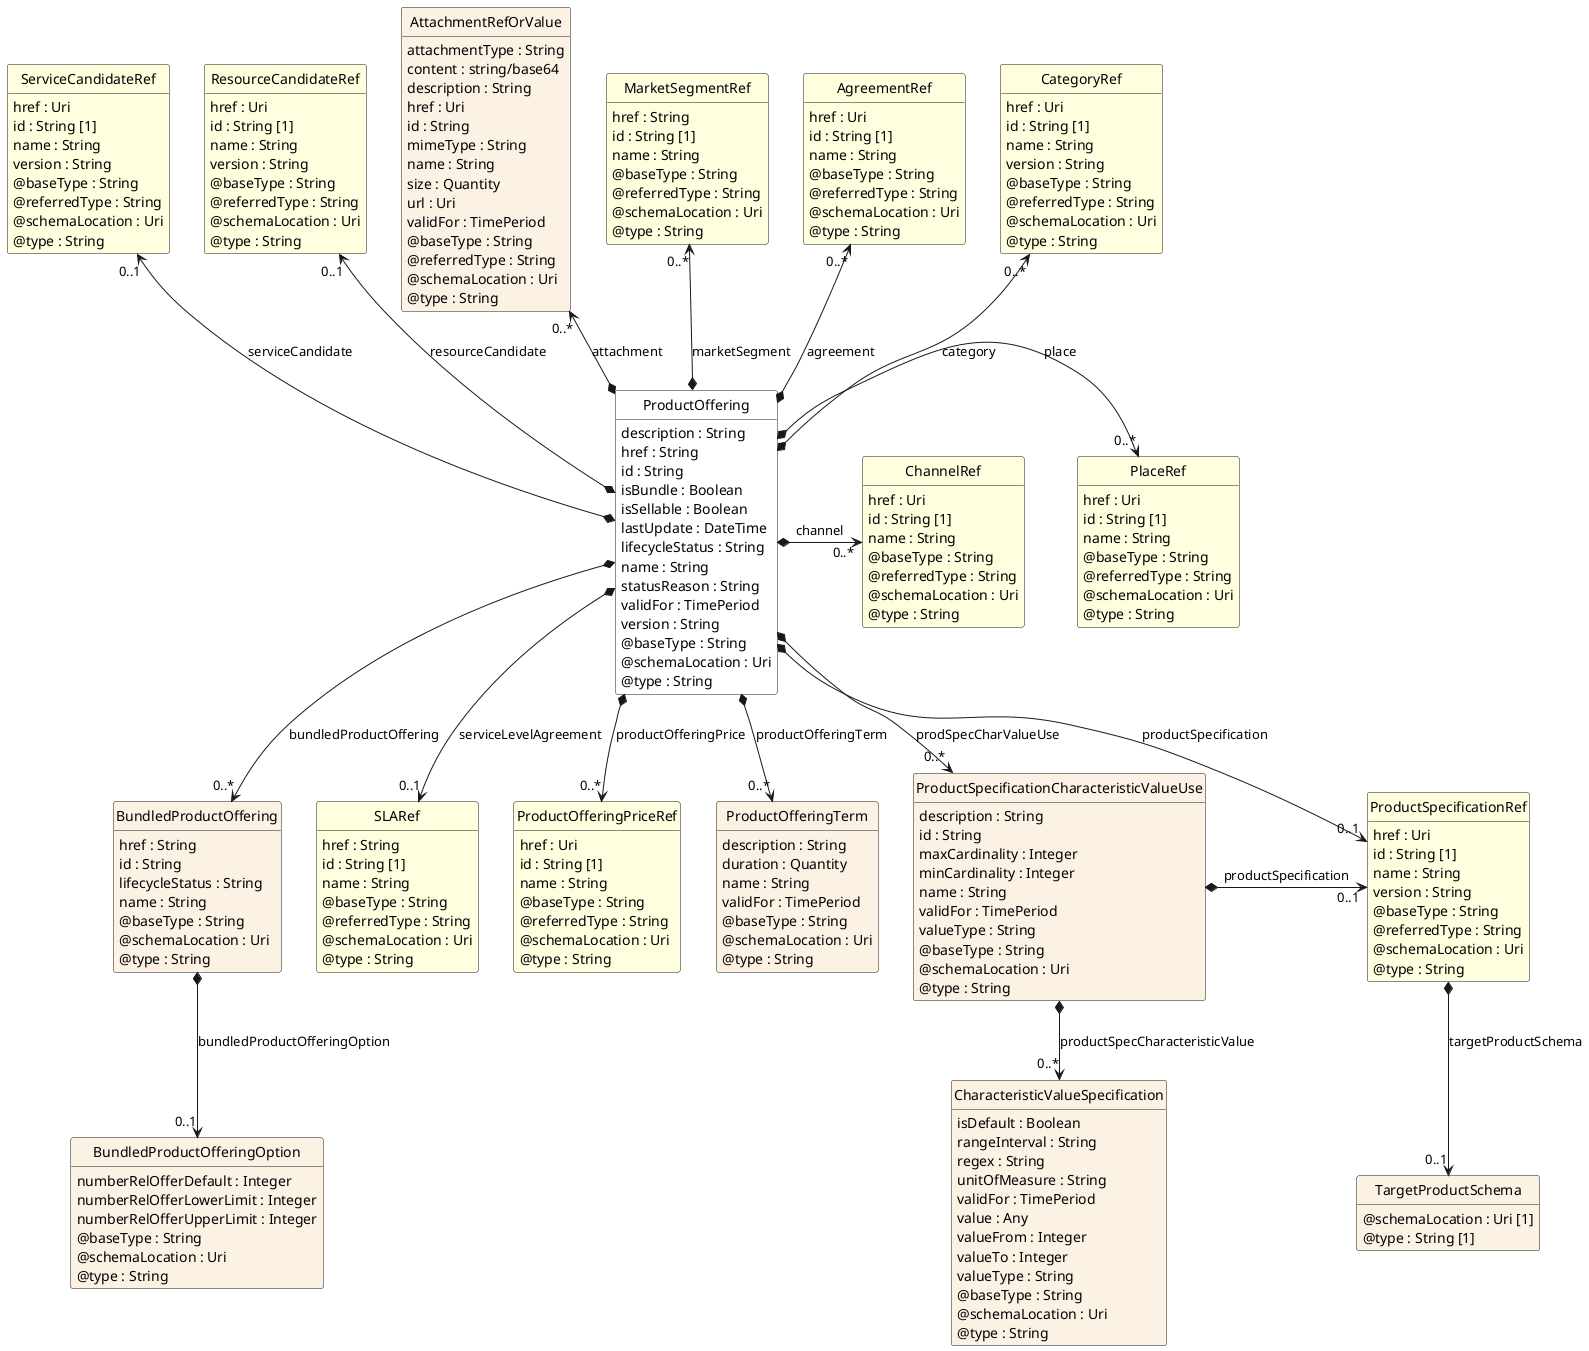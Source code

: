@startuml
hide circle
hide methods
hide stereotype
show <<Enumeration>> stereotype
skinparam class {
   BackgroundColor<<Enumeration>> #E6F5F7
   BackgroundColor<<Ref>> #FFFFE0
   BackgroundColor<<Pivot>> #FFFFFFF
   BackgroundColor<<SimpleType>> #E2F0DA
   BackgroundColor #FCF2E3
}

class ProductOffering <<Pivot>> {
    description : String
    href : String
    id : String
    isBundle : Boolean
    isSellable : Boolean
    lastUpdate : DateTime
    lifecycleStatus : String
    name : String
    statusReason : String
    validFor : TimePeriod
    version : String
    @baseType : String
    @schemaLocation : Uri
    @type : String
}

class ProductSpecificationRef  <<Ref>> {
    href : Uri
    id : String [1]
    name : String
    version : String
    @baseType : String
    @referredType : String
    @schemaLocation : Uri
    @type : String
}

class TargetProductSchema  {
    @schemaLocation : Uri [1]
    @type : String [1]
}

class ServiceCandidateRef  <<Ref>> {
    href : Uri
    id : String [1]
    name : String
    version : String
    @baseType : String
    @referredType : String
    @schemaLocation : Uri
    @type : String
}

class ChannelRef  <<Ref>> {
    href : Uri
    id : String [1]
    name : String
    @baseType : String
    @referredType : String
    @schemaLocation : Uri
    @type : String
}

class ProductOfferingPriceRef  <<Ref>> {
    href : Uri
    id : String [1]
    name : String
    @baseType : String
    @referredType : String
    @schemaLocation : Uri
    @type : String
}

class ResourceCandidateRef  <<Ref>> {
    href : Uri
    id : String [1]
    name : String
    version : String
    @baseType : String
    @referredType : String
    @schemaLocation : Uri
    @type : String
}

class BundledProductOffering  {
    href : String
    id : String
    lifecycleStatus : String
    name : String
    @baseType : String
    @schemaLocation : Uri
    @type : String
}

class BundledProductOfferingOption  {
    numberRelOfferDefault : Integer
    numberRelOfferLowerLimit : Integer
    numberRelOfferUpperLimit : Integer
    @baseType : String
    @schemaLocation : Uri
    @type : String
}

class AttachmentRefOrValue  {
    attachmentType : String
    content : string/base64
    description : String
    href : Uri
    id : String
    mimeType : String
    name : String
    size : Quantity
    url : Uri
    validFor : TimePeriod
    @baseType : String
    @referredType : String
    @schemaLocation : Uri
    @type : String
}

class PlaceRef  <<Ref>> {
    href : Uri
    id : String [1]
    name : String
    @baseType : String
    @referredType : String
    @schemaLocation : Uri
    @type : String
}

class ProductOfferingTerm  {
    description : String
    duration : Quantity
    name : String
    validFor : TimePeriod
    @baseType : String
    @schemaLocation : Uri
    @type : String
}

class MarketSegmentRef  <<Ref>> {
    href : String
    id : String [1]
    name : String
    @baseType : String
    @referredType : String
    @schemaLocation : Uri
    @type : String
}

class ProductSpecificationCharacteristicValueUse  {
    description : String
    id : String
    maxCardinality : Integer
    minCardinality : Integer
    name : String
    validFor : TimePeriod
    valueType : String
    @baseType : String
    @schemaLocation : Uri
    @type : String
}

class CharacteristicValueSpecification  {
    isDefault : Boolean
    rangeInterval : String
    regex : String
    unitOfMeasure : String
    validFor : TimePeriod
    value : Any
    valueFrom : Integer
    valueTo : Integer
    valueType : String
    @baseType : String
    @schemaLocation : Uri
    @type : String
}

class AgreementRef  <<Ref>> {
    href : Uri
    id : String [1]
    name : String
    @baseType : String
    @referredType : String
    @schemaLocation : Uri
    @type : String
}

class SLARef  <<Ref>> {
    href : String
    id : String [1]
    name : String
    @baseType : String
    @referredType : String
    @schemaLocation : Uri
    @type : String
}

class CategoryRef  <<Ref>> {
    href : Uri
    id : String [1]
    name : String
    version : String
    @baseType : String
    @referredType : String
    @schemaLocation : Uri
    @type : String
}

ProductOffering *-->  "0..1" ProductSpecificationRef : productSpecification

ProductOffering *-->  "0..*" ProductSpecificationCharacteristicValueUse : prodSpecCharValueUse

ProductSpecificationCharacteristicValueUse *-right-> "0..1" ProductSpecificationRef : productSpecification

PlaceRef "0..*" <-left-* ProductOffering : place

ProductOffering *-right-> "0..*" ChannelRef : channel

CategoryRef "0..*" <--* ProductOffering : category

AgreementRef "0..*" <--* ProductOffering : agreement

AttachmentRefOrValue "0..*" <--* ProductOffering : attachment

MarketSegmentRef "0..*" <--* ProductOffering : marketSegment

ServiceCandidateRef "0..1" <--* ProductOffering : serviceCandidate

ResourceCandidateRef "0..1" <--* ProductOffering : resourceCandidate

ProductOffering *-->  "0..*" ProductOfferingTerm : productOfferingTerm

ProductSpecificationRef <-left[hidden]- ProductOfferingTerm

ProductOffering *-->  "0..*" ProductOfferingPriceRef : productOfferingPrice

ProductOfferingTerm <-left[hidden]- ProductOfferingPriceRef

ProductOffering *-->  "0..1" SLARef : serviceLevelAgreement

ProductOfferingPriceRef <-left[hidden]- SLARef

ProductOffering *-->  "0..*" BundledProductOffering : bundledProductOffering

SLARef <-left[hidden]- BundledProductOffering

ProductSpecificationCharacteristicValueUse *-->  "0..*" CharacteristicValueSpecification : productSpecCharacteristicValue

ProductSpecificationRef *-->  "0..1" TargetProductSchema : targetProductSchema

BundledProductOffering *-->  "0..1" BundledProductOfferingOption : bundledProductOfferingOption

@enduml